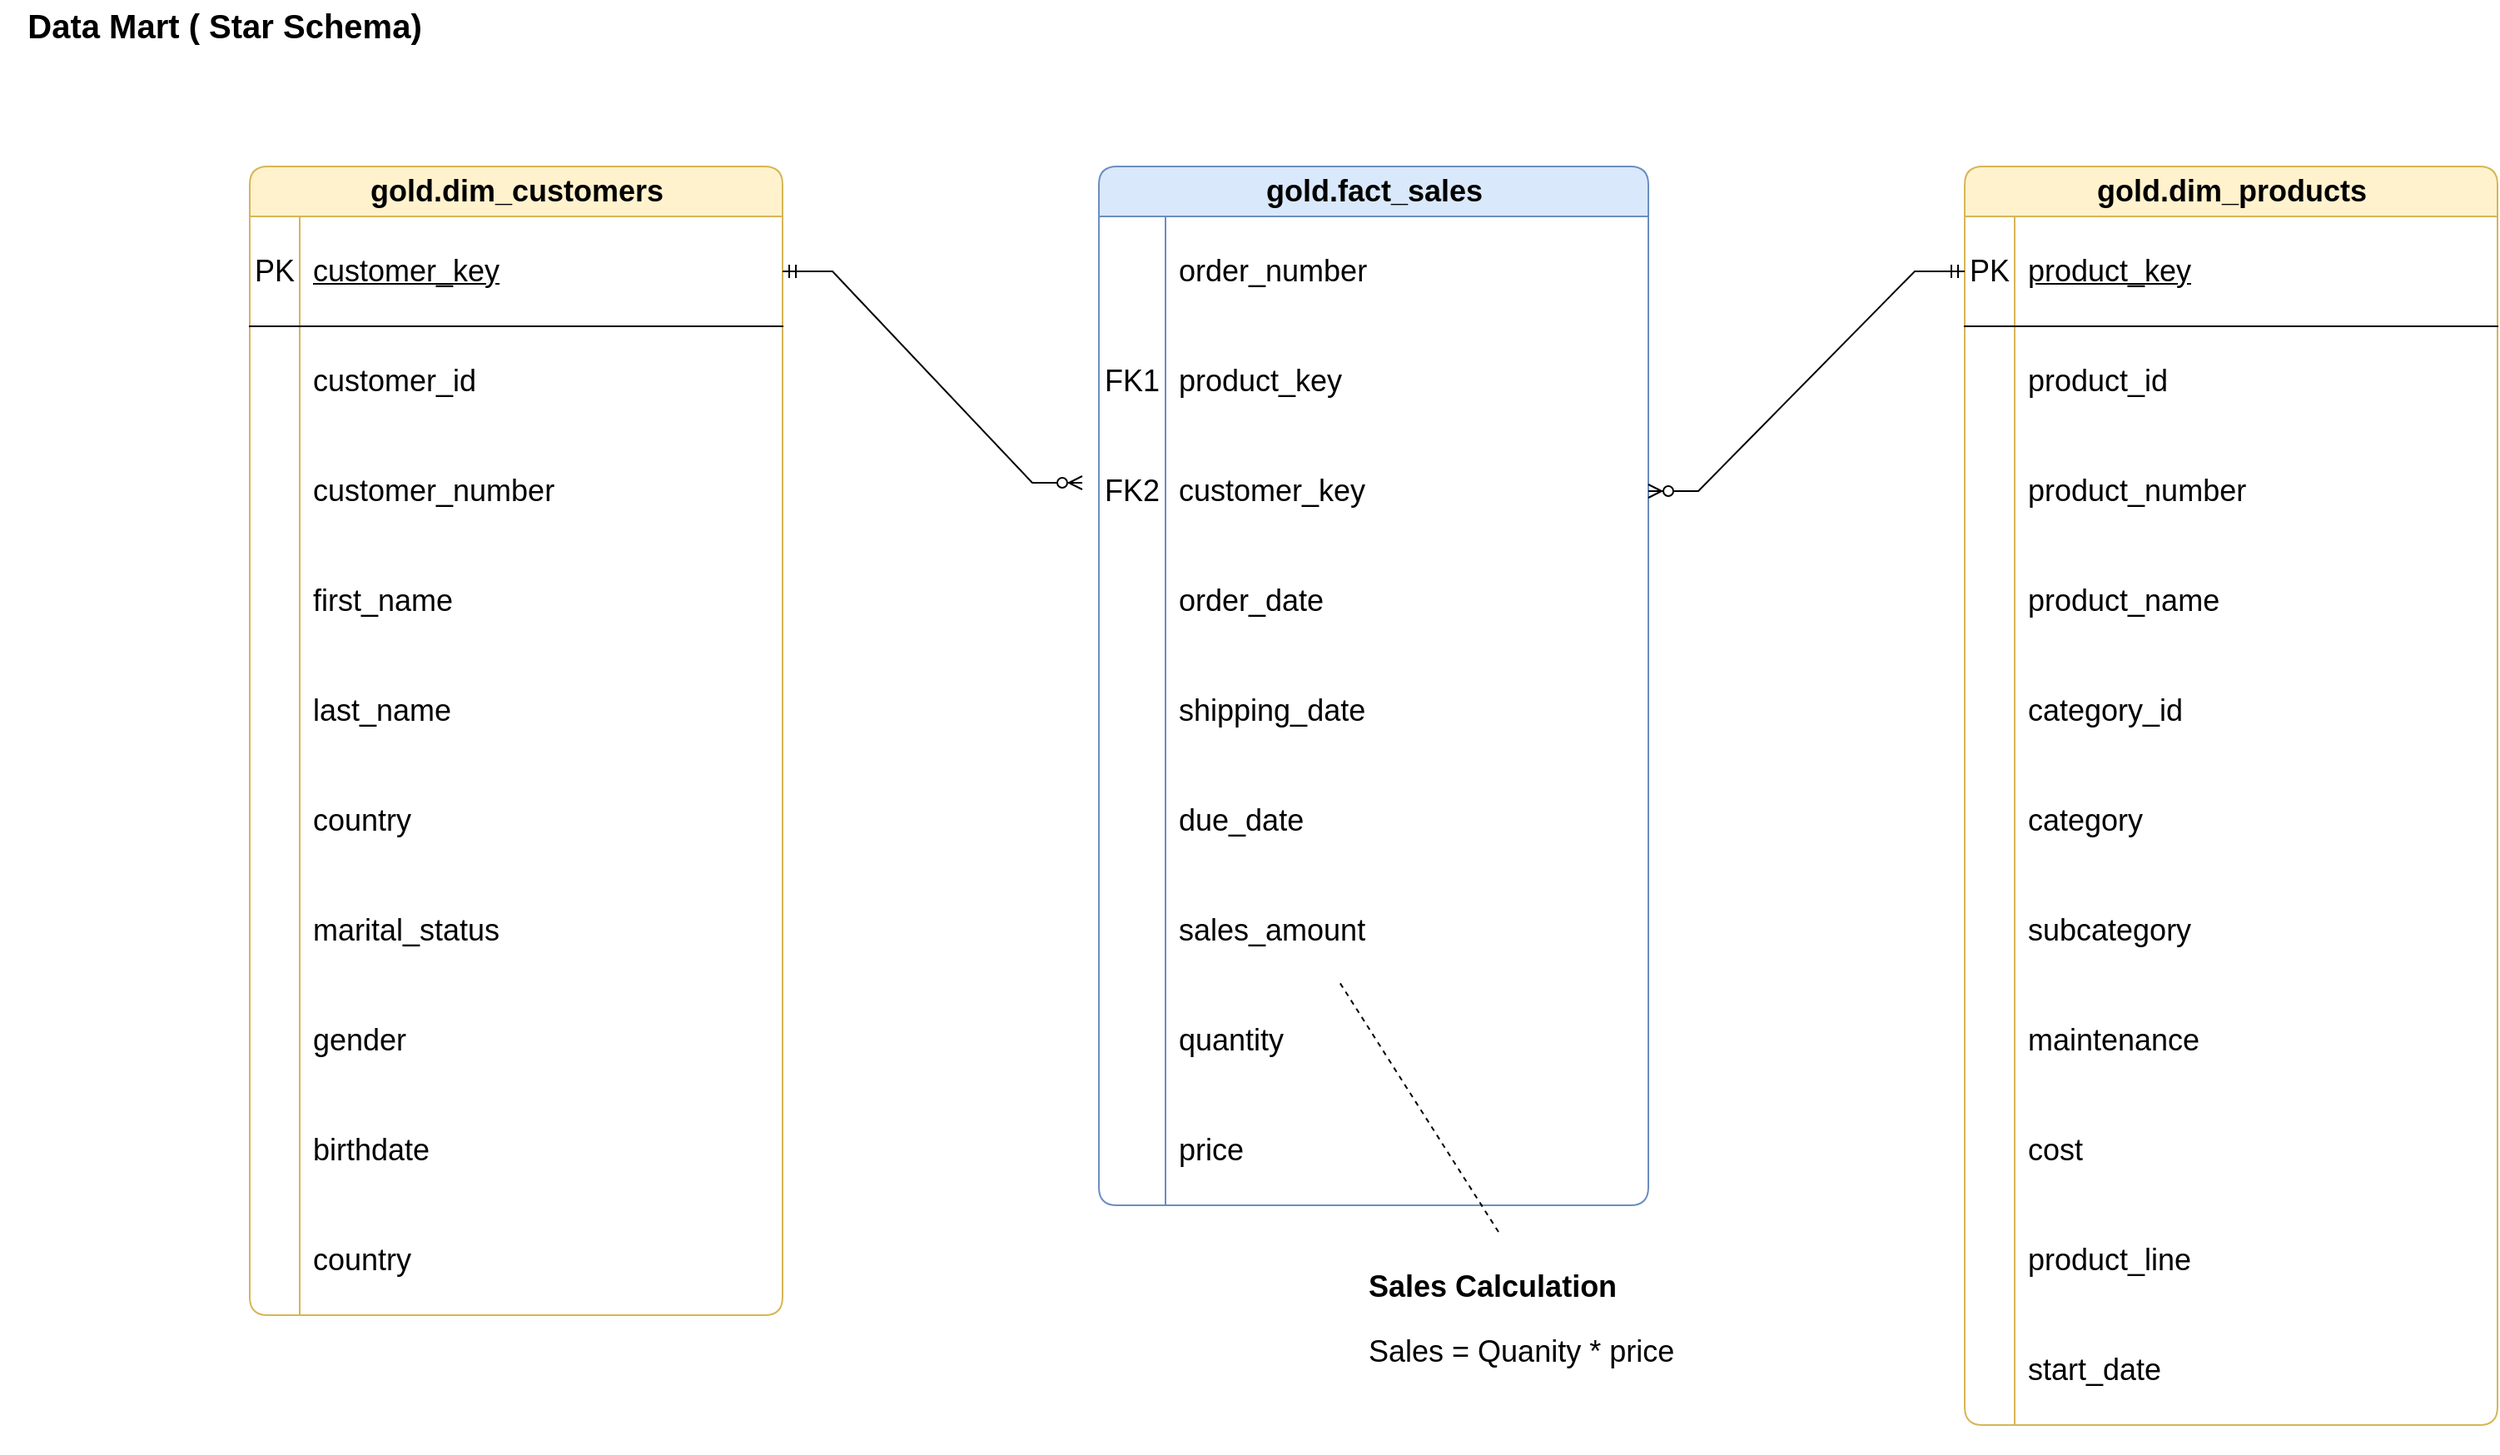 <mxfile version="26.0.9">
  <diagram name="Page-1" id="mB4N_UbFpeSegwJOBOTm">
    <mxGraphModel dx="1569" dy="1171" grid="1" gridSize="10" guides="1" tooltips="1" connect="1" arrows="1" fold="1" page="1" pageScale="1" pageWidth="850" pageHeight="1100" math="0" shadow="0">
      <root>
        <mxCell id="0" />
        <mxCell id="1" parent="0" />
        <mxCell id="svZd6xKUhVE3Qj8_Ypbx-1" value="&lt;font style=&quot;font-size: 20px;&quot;&gt;&lt;b&gt;Data Mart ( Star Schema)&lt;/b&gt;&lt;/font&gt;" style="text;html=1;align=center;verticalAlign=middle;whiteSpace=wrap;rounded=0;" vertex="1" parent="1">
          <mxGeometry x="30" y="40" width="270" height="30" as="geometry" />
        </mxCell>
        <mxCell id="svZd6xKUhVE3Qj8_Ypbx-2" value="gold.dim_customers" style="shape=table;startSize=30;container=1;collapsible=1;childLayout=tableLayout;fixedRows=1;rowLines=0;fontStyle=1;align=center;resizeLast=1;html=1;rounded=1;fillColor=#fff2cc;strokeColor=#d6b656;fontSize=18;arcSize=12;" vertex="1" parent="1">
          <mxGeometry x="180" y="140" width="320" height="690" as="geometry" />
        </mxCell>
        <mxCell id="svZd6xKUhVE3Qj8_Ypbx-3" value="" style="shape=tableRow;horizontal=0;startSize=0;swimlaneHead=0;swimlaneBody=0;fillColor=none;collapsible=0;dropTarget=0;points=[[0,0.5],[1,0.5]];portConstraint=eastwest;top=0;left=0;right=0;bottom=1;fontSize=18;" vertex="1" parent="svZd6xKUhVE3Qj8_Ypbx-2">
          <mxGeometry y="30" width="320" height="66" as="geometry" />
        </mxCell>
        <mxCell id="svZd6xKUhVE3Qj8_Ypbx-4" value="&lt;span style=&quot;font-weight: normal;&quot;&gt;PK&lt;/span&gt;" style="shape=partialRectangle;connectable=0;fillColor=none;top=0;left=0;bottom=0;right=0;fontStyle=1;overflow=hidden;whiteSpace=wrap;html=1;fontSize=18;" vertex="1" parent="svZd6xKUhVE3Qj8_Ypbx-3">
          <mxGeometry width="30" height="66" as="geometry">
            <mxRectangle width="30" height="66" as="alternateBounds" />
          </mxGeometry>
        </mxCell>
        <mxCell id="svZd6xKUhVE3Qj8_Ypbx-5" value="&lt;span style=&quot;font-weight: normal;&quot;&gt;customer_key&lt;/span&gt;" style="shape=partialRectangle;connectable=0;fillColor=none;top=0;left=0;bottom=0;right=0;align=left;spacingLeft=6;fontStyle=5;overflow=hidden;whiteSpace=wrap;html=1;fontSize=18;" vertex="1" parent="svZd6xKUhVE3Qj8_Ypbx-3">
          <mxGeometry x="30" width="290" height="66" as="geometry">
            <mxRectangle width="290" height="66" as="alternateBounds" />
          </mxGeometry>
        </mxCell>
        <mxCell id="svZd6xKUhVE3Qj8_Ypbx-6" value="" style="shape=tableRow;horizontal=0;startSize=0;swimlaneHead=0;swimlaneBody=0;fillColor=none;collapsible=0;dropTarget=0;points=[[0,0.5],[1,0.5]];portConstraint=eastwest;top=0;left=0;right=0;bottom=0;fontSize=18;" vertex="1" parent="svZd6xKUhVE3Qj8_Ypbx-2">
          <mxGeometry y="96" width="320" height="66" as="geometry" />
        </mxCell>
        <mxCell id="svZd6xKUhVE3Qj8_Ypbx-7" value="" style="shape=partialRectangle;connectable=0;fillColor=none;top=0;left=0;bottom=0;right=0;editable=1;overflow=hidden;whiteSpace=wrap;html=1;fontSize=18;" vertex="1" parent="svZd6xKUhVE3Qj8_Ypbx-6">
          <mxGeometry width="30" height="66" as="geometry">
            <mxRectangle width="30" height="66" as="alternateBounds" />
          </mxGeometry>
        </mxCell>
        <mxCell id="svZd6xKUhVE3Qj8_Ypbx-8" value="customer_id" style="shape=partialRectangle;connectable=0;fillColor=none;top=0;left=0;bottom=0;right=0;align=left;spacingLeft=6;overflow=hidden;whiteSpace=wrap;html=1;fontSize=18;" vertex="1" parent="svZd6xKUhVE3Qj8_Ypbx-6">
          <mxGeometry x="30" width="290" height="66" as="geometry">
            <mxRectangle width="290" height="66" as="alternateBounds" />
          </mxGeometry>
        </mxCell>
        <mxCell id="svZd6xKUhVE3Qj8_Ypbx-9" value="" style="shape=tableRow;horizontal=0;startSize=0;swimlaneHead=0;swimlaneBody=0;fillColor=none;collapsible=0;dropTarget=0;points=[[0,0.5],[1,0.5]];portConstraint=eastwest;top=0;left=0;right=0;bottom=0;fontSize=18;" vertex="1" parent="svZd6xKUhVE3Qj8_Ypbx-2">
          <mxGeometry y="162" width="320" height="66" as="geometry" />
        </mxCell>
        <mxCell id="svZd6xKUhVE3Qj8_Ypbx-10" value="" style="shape=partialRectangle;connectable=0;fillColor=none;top=0;left=0;bottom=0;right=0;editable=1;overflow=hidden;whiteSpace=wrap;html=1;fontSize=18;" vertex="1" parent="svZd6xKUhVE3Qj8_Ypbx-9">
          <mxGeometry width="30" height="66" as="geometry">
            <mxRectangle width="30" height="66" as="alternateBounds" />
          </mxGeometry>
        </mxCell>
        <mxCell id="svZd6xKUhVE3Qj8_Ypbx-11" value="customer_number" style="shape=partialRectangle;connectable=0;fillColor=none;top=0;left=0;bottom=0;right=0;align=left;spacingLeft=6;overflow=hidden;whiteSpace=wrap;html=1;fontSize=18;" vertex="1" parent="svZd6xKUhVE3Qj8_Ypbx-9">
          <mxGeometry x="30" width="290" height="66" as="geometry">
            <mxRectangle width="290" height="66" as="alternateBounds" />
          </mxGeometry>
        </mxCell>
        <mxCell id="svZd6xKUhVE3Qj8_Ypbx-12" value="" style="shape=tableRow;horizontal=0;startSize=0;swimlaneHead=0;swimlaneBody=0;fillColor=none;collapsible=0;dropTarget=0;points=[[0,0.5],[1,0.5]];portConstraint=eastwest;top=0;left=0;right=0;bottom=0;fontSize=18;" vertex="1" parent="svZd6xKUhVE3Qj8_Ypbx-2">
          <mxGeometry y="228" width="320" height="66" as="geometry" />
        </mxCell>
        <mxCell id="svZd6xKUhVE3Qj8_Ypbx-13" value="" style="shape=partialRectangle;connectable=0;fillColor=none;top=0;left=0;bottom=0;right=0;editable=1;overflow=hidden;whiteSpace=wrap;html=1;fontSize=18;" vertex="1" parent="svZd6xKUhVE3Qj8_Ypbx-12">
          <mxGeometry width="30" height="66" as="geometry">
            <mxRectangle width="30" height="66" as="alternateBounds" />
          </mxGeometry>
        </mxCell>
        <mxCell id="svZd6xKUhVE3Qj8_Ypbx-14" value="first_name" style="shape=partialRectangle;connectable=0;fillColor=none;top=0;left=0;bottom=0;right=0;align=left;spacingLeft=6;overflow=hidden;whiteSpace=wrap;html=1;fontSize=18;" vertex="1" parent="svZd6xKUhVE3Qj8_Ypbx-12">
          <mxGeometry x="30" width="290" height="66" as="geometry">
            <mxRectangle width="290" height="66" as="alternateBounds" />
          </mxGeometry>
        </mxCell>
        <mxCell id="svZd6xKUhVE3Qj8_Ypbx-15" value="" style="shape=tableRow;horizontal=0;startSize=0;swimlaneHead=0;swimlaneBody=0;fillColor=none;collapsible=0;dropTarget=0;points=[[0,0.5],[1,0.5]];portConstraint=eastwest;top=0;left=0;right=0;bottom=0;fontSize=18;" vertex="1" parent="svZd6xKUhVE3Qj8_Ypbx-2">
          <mxGeometry y="294" width="320" height="66" as="geometry" />
        </mxCell>
        <mxCell id="svZd6xKUhVE3Qj8_Ypbx-16" value="" style="shape=partialRectangle;connectable=0;fillColor=none;top=0;left=0;bottom=0;right=0;editable=1;overflow=hidden;whiteSpace=wrap;html=1;fontSize=18;" vertex="1" parent="svZd6xKUhVE3Qj8_Ypbx-15">
          <mxGeometry width="30" height="66" as="geometry">
            <mxRectangle width="30" height="66" as="alternateBounds" />
          </mxGeometry>
        </mxCell>
        <mxCell id="svZd6xKUhVE3Qj8_Ypbx-17" value="last_name" style="shape=partialRectangle;connectable=0;fillColor=none;top=0;left=0;bottom=0;right=0;align=left;spacingLeft=6;overflow=hidden;whiteSpace=wrap;html=1;fontSize=18;" vertex="1" parent="svZd6xKUhVE3Qj8_Ypbx-15">
          <mxGeometry x="30" width="290" height="66" as="geometry">
            <mxRectangle width="290" height="66" as="alternateBounds" />
          </mxGeometry>
        </mxCell>
        <mxCell id="svZd6xKUhVE3Qj8_Ypbx-18" value="" style="shape=tableRow;horizontal=0;startSize=0;swimlaneHead=0;swimlaneBody=0;fillColor=none;collapsible=0;dropTarget=0;points=[[0,0.5],[1,0.5]];portConstraint=eastwest;top=0;left=0;right=0;bottom=0;fontSize=18;" vertex="1" parent="svZd6xKUhVE3Qj8_Ypbx-2">
          <mxGeometry y="360" width="320" height="66" as="geometry" />
        </mxCell>
        <mxCell id="svZd6xKUhVE3Qj8_Ypbx-19" value="" style="shape=partialRectangle;connectable=0;fillColor=none;top=0;left=0;bottom=0;right=0;editable=1;overflow=hidden;whiteSpace=wrap;html=1;fontSize=18;" vertex="1" parent="svZd6xKUhVE3Qj8_Ypbx-18">
          <mxGeometry width="30" height="66" as="geometry">
            <mxRectangle width="30" height="66" as="alternateBounds" />
          </mxGeometry>
        </mxCell>
        <mxCell id="svZd6xKUhVE3Qj8_Ypbx-20" value="country" style="shape=partialRectangle;connectable=0;fillColor=none;top=0;left=0;bottom=0;right=0;align=left;spacingLeft=6;overflow=hidden;whiteSpace=wrap;html=1;fontSize=18;" vertex="1" parent="svZd6xKUhVE3Qj8_Ypbx-18">
          <mxGeometry x="30" width="290" height="66" as="geometry">
            <mxRectangle width="290" height="66" as="alternateBounds" />
          </mxGeometry>
        </mxCell>
        <mxCell id="svZd6xKUhVE3Qj8_Ypbx-21" value="" style="shape=tableRow;horizontal=0;startSize=0;swimlaneHead=0;swimlaneBody=0;fillColor=none;collapsible=0;dropTarget=0;points=[[0,0.5],[1,0.5]];portConstraint=eastwest;top=0;left=0;right=0;bottom=0;fontSize=18;" vertex="1" parent="svZd6xKUhVE3Qj8_Ypbx-2">
          <mxGeometry y="426" width="320" height="66" as="geometry" />
        </mxCell>
        <mxCell id="svZd6xKUhVE3Qj8_Ypbx-22" value="" style="shape=partialRectangle;connectable=0;fillColor=none;top=0;left=0;bottom=0;right=0;editable=1;overflow=hidden;whiteSpace=wrap;html=1;fontSize=18;" vertex="1" parent="svZd6xKUhVE3Qj8_Ypbx-21">
          <mxGeometry width="30" height="66" as="geometry">
            <mxRectangle width="30" height="66" as="alternateBounds" />
          </mxGeometry>
        </mxCell>
        <mxCell id="svZd6xKUhVE3Qj8_Ypbx-23" value="marital_status" style="shape=partialRectangle;connectable=0;fillColor=none;top=0;left=0;bottom=0;right=0;align=left;spacingLeft=6;overflow=hidden;whiteSpace=wrap;html=1;fontSize=18;" vertex="1" parent="svZd6xKUhVE3Qj8_Ypbx-21">
          <mxGeometry x="30" width="290" height="66" as="geometry">
            <mxRectangle width="290" height="66" as="alternateBounds" />
          </mxGeometry>
        </mxCell>
        <mxCell id="svZd6xKUhVE3Qj8_Ypbx-24" value="" style="shape=tableRow;horizontal=0;startSize=0;swimlaneHead=0;swimlaneBody=0;fillColor=none;collapsible=0;dropTarget=0;points=[[0,0.5],[1,0.5]];portConstraint=eastwest;top=0;left=0;right=0;bottom=0;fontSize=18;" vertex="1" parent="svZd6xKUhVE3Qj8_Ypbx-2">
          <mxGeometry y="492" width="320" height="66" as="geometry" />
        </mxCell>
        <mxCell id="svZd6xKUhVE3Qj8_Ypbx-25" value="" style="shape=partialRectangle;connectable=0;fillColor=none;top=0;left=0;bottom=0;right=0;editable=1;overflow=hidden;whiteSpace=wrap;html=1;fontSize=18;" vertex="1" parent="svZd6xKUhVE3Qj8_Ypbx-24">
          <mxGeometry width="30" height="66" as="geometry">
            <mxRectangle width="30" height="66" as="alternateBounds" />
          </mxGeometry>
        </mxCell>
        <mxCell id="svZd6xKUhVE3Qj8_Ypbx-26" value="gender" style="shape=partialRectangle;connectable=0;fillColor=none;top=0;left=0;bottom=0;right=0;align=left;spacingLeft=6;overflow=hidden;whiteSpace=wrap;html=1;fontSize=18;" vertex="1" parent="svZd6xKUhVE3Qj8_Ypbx-24">
          <mxGeometry x="30" width="290" height="66" as="geometry">
            <mxRectangle width="290" height="66" as="alternateBounds" />
          </mxGeometry>
        </mxCell>
        <mxCell id="svZd6xKUhVE3Qj8_Ypbx-27" value="" style="shape=tableRow;horizontal=0;startSize=0;swimlaneHead=0;swimlaneBody=0;fillColor=none;collapsible=0;dropTarget=0;points=[[0,0.5],[1,0.5]];portConstraint=eastwest;top=0;left=0;right=0;bottom=0;fontSize=18;" vertex="1" parent="svZd6xKUhVE3Qj8_Ypbx-2">
          <mxGeometry y="558" width="320" height="66" as="geometry" />
        </mxCell>
        <mxCell id="svZd6xKUhVE3Qj8_Ypbx-28" value="" style="shape=partialRectangle;connectable=0;fillColor=none;top=0;left=0;bottom=0;right=0;editable=1;overflow=hidden;whiteSpace=wrap;html=1;fontSize=18;" vertex="1" parent="svZd6xKUhVE3Qj8_Ypbx-27">
          <mxGeometry width="30" height="66" as="geometry">
            <mxRectangle width="30" height="66" as="alternateBounds" />
          </mxGeometry>
        </mxCell>
        <mxCell id="svZd6xKUhVE3Qj8_Ypbx-29" value="birthdate" style="shape=partialRectangle;connectable=0;fillColor=none;top=0;left=0;bottom=0;right=0;align=left;spacingLeft=6;overflow=hidden;whiteSpace=wrap;html=1;fontSize=18;" vertex="1" parent="svZd6xKUhVE3Qj8_Ypbx-27">
          <mxGeometry x="30" width="290" height="66" as="geometry">
            <mxRectangle width="290" height="66" as="alternateBounds" />
          </mxGeometry>
        </mxCell>
        <mxCell id="svZd6xKUhVE3Qj8_Ypbx-30" value="" style="shape=tableRow;horizontal=0;startSize=0;swimlaneHead=0;swimlaneBody=0;fillColor=none;collapsible=0;dropTarget=0;points=[[0,0.5],[1,0.5]];portConstraint=eastwest;top=0;left=0;right=0;bottom=0;fontSize=18;" vertex="1" parent="svZd6xKUhVE3Qj8_Ypbx-2">
          <mxGeometry y="624" width="320" height="66" as="geometry" />
        </mxCell>
        <mxCell id="svZd6xKUhVE3Qj8_Ypbx-31" value="" style="shape=partialRectangle;connectable=0;fillColor=none;top=0;left=0;bottom=0;right=0;editable=1;overflow=hidden;whiteSpace=wrap;html=1;fontSize=18;" vertex="1" parent="svZd6xKUhVE3Qj8_Ypbx-30">
          <mxGeometry width="30" height="66" as="geometry">
            <mxRectangle width="30" height="66" as="alternateBounds" />
          </mxGeometry>
        </mxCell>
        <mxCell id="svZd6xKUhVE3Qj8_Ypbx-32" value="country" style="shape=partialRectangle;connectable=0;fillColor=none;top=0;left=0;bottom=0;right=0;align=left;spacingLeft=6;overflow=hidden;whiteSpace=wrap;html=1;fontSize=18;" vertex="1" parent="svZd6xKUhVE3Qj8_Ypbx-30">
          <mxGeometry x="30" width="290" height="66" as="geometry">
            <mxRectangle width="290" height="66" as="alternateBounds" />
          </mxGeometry>
        </mxCell>
        <mxCell id="svZd6xKUhVE3Qj8_Ypbx-66" value="gold.dim_products" style="shape=table;startSize=30;container=1;collapsible=1;childLayout=tableLayout;fixedRows=1;rowLines=0;fontStyle=1;align=center;resizeLast=1;html=1;rounded=1;fillColor=#fff2cc;strokeColor=#d6b656;fontSize=18;arcSize=12;" vertex="1" parent="1">
          <mxGeometry x="1210" y="140" width="320" height="756" as="geometry" />
        </mxCell>
        <mxCell id="svZd6xKUhVE3Qj8_Ypbx-67" value="" style="shape=tableRow;horizontal=0;startSize=0;swimlaneHead=0;swimlaneBody=0;fillColor=none;collapsible=0;dropTarget=0;points=[[0,0.5],[1,0.5]];portConstraint=eastwest;top=0;left=0;right=0;bottom=1;fontSize=18;" vertex="1" parent="svZd6xKUhVE3Qj8_Ypbx-66">
          <mxGeometry y="30" width="320" height="66" as="geometry" />
        </mxCell>
        <mxCell id="svZd6xKUhVE3Qj8_Ypbx-68" value="&lt;span style=&quot;font-weight: normal;&quot;&gt;PK&lt;/span&gt;" style="shape=partialRectangle;connectable=0;fillColor=none;top=0;left=0;bottom=0;right=0;fontStyle=1;overflow=hidden;whiteSpace=wrap;html=1;fontSize=18;" vertex="1" parent="svZd6xKUhVE3Qj8_Ypbx-67">
          <mxGeometry width="30" height="66" as="geometry">
            <mxRectangle width="30" height="66" as="alternateBounds" />
          </mxGeometry>
        </mxCell>
        <mxCell id="svZd6xKUhVE3Qj8_Ypbx-69" value="&lt;span style=&quot;font-weight: normal;&quot;&gt;product_key&lt;/span&gt;" style="shape=partialRectangle;connectable=0;fillColor=none;top=0;left=0;bottom=0;right=0;align=left;spacingLeft=6;fontStyle=5;overflow=hidden;whiteSpace=wrap;html=1;fontSize=18;" vertex="1" parent="svZd6xKUhVE3Qj8_Ypbx-67">
          <mxGeometry x="30" width="290" height="66" as="geometry">
            <mxRectangle width="290" height="66" as="alternateBounds" />
          </mxGeometry>
        </mxCell>
        <mxCell id="svZd6xKUhVE3Qj8_Ypbx-70" value="" style="shape=tableRow;horizontal=0;startSize=0;swimlaneHead=0;swimlaneBody=0;fillColor=none;collapsible=0;dropTarget=0;points=[[0,0.5],[1,0.5]];portConstraint=eastwest;top=0;left=0;right=0;bottom=0;fontSize=18;" vertex="1" parent="svZd6xKUhVE3Qj8_Ypbx-66">
          <mxGeometry y="96" width="320" height="66" as="geometry" />
        </mxCell>
        <mxCell id="svZd6xKUhVE3Qj8_Ypbx-71" value="" style="shape=partialRectangle;connectable=0;fillColor=none;top=0;left=0;bottom=0;right=0;editable=1;overflow=hidden;whiteSpace=wrap;html=1;fontSize=18;" vertex="1" parent="svZd6xKUhVE3Qj8_Ypbx-70">
          <mxGeometry width="30" height="66" as="geometry">
            <mxRectangle width="30" height="66" as="alternateBounds" />
          </mxGeometry>
        </mxCell>
        <mxCell id="svZd6xKUhVE3Qj8_Ypbx-72" value="product_id" style="shape=partialRectangle;connectable=0;fillColor=none;top=0;left=0;bottom=0;right=0;align=left;spacingLeft=6;overflow=hidden;whiteSpace=wrap;html=1;fontSize=18;" vertex="1" parent="svZd6xKUhVE3Qj8_Ypbx-70">
          <mxGeometry x="30" width="290" height="66" as="geometry">
            <mxRectangle width="290" height="66" as="alternateBounds" />
          </mxGeometry>
        </mxCell>
        <mxCell id="svZd6xKUhVE3Qj8_Ypbx-73" value="" style="shape=tableRow;horizontal=0;startSize=0;swimlaneHead=0;swimlaneBody=0;fillColor=none;collapsible=0;dropTarget=0;points=[[0,0.5],[1,0.5]];portConstraint=eastwest;top=0;left=0;right=0;bottom=0;fontSize=18;" vertex="1" parent="svZd6xKUhVE3Qj8_Ypbx-66">
          <mxGeometry y="162" width="320" height="66" as="geometry" />
        </mxCell>
        <mxCell id="svZd6xKUhVE3Qj8_Ypbx-74" value="" style="shape=partialRectangle;connectable=0;fillColor=none;top=0;left=0;bottom=0;right=0;editable=1;overflow=hidden;whiteSpace=wrap;html=1;fontSize=18;" vertex="1" parent="svZd6xKUhVE3Qj8_Ypbx-73">
          <mxGeometry width="30" height="66" as="geometry">
            <mxRectangle width="30" height="66" as="alternateBounds" />
          </mxGeometry>
        </mxCell>
        <mxCell id="svZd6xKUhVE3Qj8_Ypbx-75" value="product_number" style="shape=partialRectangle;connectable=0;fillColor=none;top=0;left=0;bottom=0;right=0;align=left;spacingLeft=6;overflow=hidden;whiteSpace=wrap;html=1;fontSize=18;" vertex="1" parent="svZd6xKUhVE3Qj8_Ypbx-73">
          <mxGeometry x="30" width="290" height="66" as="geometry">
            <mxRectangle width="290" height="66" as="alternateBounds" />
          </mxGeometry>
        </mxCell>
        <mxCell id="svZd6xKUhVE3Qj8_Ypbx-76" value="" style="shape=tableRow;horizontal=0;startSize=0;swimlaneHead=0;swimlaneBody=0;fillColor=none;collapsible=0;dropTarget=0;points=[[0,0.5],[1,0.5]];portConstraint=eastwest;top=0;left=0;right=0;bottom=0;fontSize=18;" vertex="1" parent="svZd6xKUhVE3Qj8_Ypbx-66">
          <mxGeometry y="228" width="320" height="66" as="geometry" />
        </mxCell>
        <mxCell id="svZd6xKUhVE3Qj8_Ypbx-77" value="" style="shape=partialRectangle;connectable=0;fillColor=none;top=0;left=0;bottom=0;right=0;editable=1;overflow=hidden;whiteSpace=wrap;html=1;fontSize=18;" vertex="1" parent="svZd6xKUhVE3Qj8_Ypbx-76">
          <mxGeometry width="30" height="66" as="geometry">
            <mxRectangle width="30" height="66" as="alternateBounds" />
          </mxGeometry>
        </mxCell>
        <mxCell id="svZd6xKUhVE3Qj8_Ypbx-78" value="product_name" style="shape=partialRectangle;connectable=0;fillColor=none;top=0;left=0;bottom=0;right=0;align=left;spacingLeft=6;overflow=hidden;whiteSpace=wrap;html=1;fontSize=18;" vertex="1" parent="svZd6xKUhVE3Qj8_Ypbx-76">
          <mxGeometry x="30" width="290" height="66" as="geometry">
            <mxRectangle width="290" height="66" as="alternateBounds" />
          </mxGeometry>
        </mxCell>
        <mxCell id="svZd6xKUhVE3Qj8_Ypbx-79" value="" style="shape=tableRow;horizontal=0;startSize=0;swimlaneHead=0;swimlaneBody=0;fillColor=none;collapsible=0;dropTarget=0;points=[[0,0.5],[1,0.5]];portConstraint=eastwest;top=0;left=0;right=0;bottom=0;fontSize=18;" vertex="1" parent="svZd6xKUhVE3Qj8_Ypbx-66">
          <mxGeometry y="294" width="320" height="66" as="geometry" />
        </mxCell>
        <mxCell id="svZd6xKUhVE3Qj8_Ypbx-80" value="" style="shape=partialRectangle;connectable=0;fillColor=none;top=0;left=0;bottom=0;right=0;editable=1;overflow=hidden;whiteSpace=wrap;html=1;fontSize=18;" vertex="1" parent="svZd6xKUhVE3Qj8_Ypbx-79">
          <mxGeometry width="30" height="66" as="geometry">
            <mxRectangle width="30" height="66" as="alternateBounds" />
          </mxGeometry>
        </mxCell>
        <mxCell id="svZd6xKUhVE3Qj8_Ypbx-81" value="category_id" style="shape=partialRectangle;connectable=0;fillColor=none;top=0;left=0;bottom=0;right=0;align=left;spacingLeft=6;overflow=hidden;whiteSpace=wrap;html=1;fontSize=18;" vertex="1" parent="svZd6xKUhVE3Qj8_Ypbx-79">
          <mxGeometry x="30" width="290" height="66" as="geometry">
            <mxRectangle width="290" height="66" as="alternateBounds" />
          </mxGeometry>
        </mxCell>
        <mxCell id="svZd6xKUhVE3Qj8_Ypbx-82" value="" style="shape=tableRow;horizontal=0;startSize=0;swimlaneHead=0;swimlaneBody=0;fillColor=none;collapsible=0;dropTarget=0;points=[[0,0.5],[1,0.5]];portConstraint=eastwest;top=0;left=0;right=0;bottom=0;fontSize=18;" vertex="1" parent="svZd6xKUhVE3Qj8_Ypbx-66">
          <mxGeometry y="360" width="320" height="66" as="geometry" />
        </mxCell>
        <mxCell id="svZd6xKUhVE3Qj8_Ypbx-83" value="" style="shape=partialRectangle;connectable=0;fillColor=none;top=0;left=0;bottom=0;right=0;editable=1;overflow=hidden;whiteSpace=wrap;html=1;fontSize=18;" vertex="1" parent="svZd6xKUhVE3Qj8_Ypbx-82">
          <mxGeometry width="30" height="66" as="geometry">
            <mxRectangle width="30" height="66" as="alternateBounds" />
          </mxGeometry>
        </mxCell>
        <mxCell id="svZd6xKUhVE3Qj8_Ypbx-84" value="category" style="shape=partialRectangle;connectable=0;fillColor=none;top=0;left=0;bottom=0;right=0;align=left;spacingLeft=6;overflow=hidden;whiteSpace=wrap;html=1;fontSize=18;" vertex="1" parent="svZd6xKUhVE3Qj8_Ypbx-82">
          <mxGeometry x="30" width="290" height="66" as="geometry">
            <mxRectangle width="290" height="66" as="alternateBounds" />
          </mxGeometry>
        </mxCell>
        <mxCell id="svZd6xKUhVE3Qj8_Ypbx-85" value="" style="shape=tableRow;horizontal=0;startSize=0;swimlaneHead=0;swimlaneBody=0;fillColor=none;collapsible=0;dropTarget=0;points=[[0,0.5],[1,0.5]];portConstraint=eastwest;top=0;left=0;right=0;bottom=0;fontSize=18;" vertex="1" parent="svZd6xKUhVE3Qj8_Ypbx-66">
          <mxGeometry y="426" width="320" height="66" as="geometry" />
        </mxCell>
        <mxCell id="svZd6xKUhVE3Qj8_Ypbx-86" value="" style="shape=partialRectangle;connectable=0;fillColor=none;top=0;left=0;bottom=0;right=0;editable=1;overflow=hidden;whiteSpace=wrap;html=1;fontSize=18;" vertex="1" parent="svZd6xKUhVE3Qj8_Ypbx-85">
          <mxGeometry width="30" height="66" as="geometry">
            <mxRectangle width="30" height="66" as="alternateBounds" />
          </mxGeometry>
        </mxCell>
        <mxCell id="svZd6xKUhVE3Qj8_Ypbx-87" value="subcategory" style="shape=partialRectangle;connectable=0;fillColor=none;top=0;left=0;bottom=0;right=0;align=left;spacingLeft=6;overflow=hidden;whiteSpace=wrap;html=1;fontSize=18;" vertex="1" parent="svZd6xKUhVE3Qj8_Ypbx-85">
          <mxGeometry x="30" width="290" height="66" as="geometry">
            <mxRectangle width="290" height="66" as="alternateBounds" />
          </mxGeometry>
        </mxCell>
        <mxCell id="svZd6xKUhVE3Qj8_Ypbx-88" value="" style="shape=tableRow;horizontal=0;startSize=0;swimlaneHead=0;swimlaneBody=0;fillColor=none;collapsible=0;dropTarget=0;points=[[0,0.5],[1,0.5]];portConstraint=eastwest;top=0;left=0;right=0;bottom=0;fontSize=18;" vertex="1" parent="svZd6xKUhVE3Qj8_Ypbx-66">
          <mxGeometry y="492" width="320" height="66" as="geometry" />
        </mxCell>
        <mxCell id="svZd6xKUhVE3Qj8_Ypbx-89" value="" style="shape=partialRectangle;connectable=0;fillColor=none;top=0;left=0;bottom=0;right=0;editable=1;overflow=hidden;whiteSpace=wrap;html=1;fontSize=18;" vertex="1" parent="svZd6xKUhVE3Qj8_Ypbx-88">
          <mxGeometry width="30" height="66" as="geometry">
            <mxRectangle width="30" height="66" as="alternateBounds" />
          </mxGeometry>
        </mxCell>
        <mxCell id="svZd6xKUhVE3Qj8_Ypbx-90" value="maintenance" style="shape=partialRectangle;connectable=0;fillColor=none;top=0;left=0;bottom=0;right=0;align=left;spacingLeft=6;overflow=hidden;whiteSpace=wrap;html=1;fontSize=18;" vertex="1" parent="svZd6xKUhVE3Qj8_Ypbx-88">
          <mxGeometry x="30" width="290" height="66" as="geometry">
            <mxRectangle width="290" height="66" as="alternateBounds" />
          </mxGeometry>
        </mxCell>
        <mxCell id="svZd6xKUhVE3Qj8_Ypbx-91" value="" style="shape=tableRow;horizontal=0;startSize=0;swimlaneHead=0;swimlaneBody=0;fillColor=none;collapsible=0;dropTarget=0;points=[[0,0.5],[1,0.5]];portConstraint=eastwest;top=0;left=0;right=0;bottom=0;fontSize=18;" vertex="1" parent="svZd6xKUhVE3Qj8_Ypbx-66">
          <mxGeometry y="558" width="320" height="66" as="geometry" />
        </mxCell>
        <mxCell id="svZd6xKUhVE3Qj8_Ypbx-92" value="" style="shape=partialRectangle;connectable=0;fillColor=none;top=0;left=0;bottom=0;right=0;editable=1;overflow=hidden;whiteSpace=wrap;html=1;fontSize=18;" vertex="1" parent="svZd6xKUhVE3Qj8_Ypbx-91">
          <mxGeometry width="30" height="66" as="geometry">
            <mxRectangle width="30" height="66" as="alternateBounds" />
          </mxGeometry>
        </mxCell>
        <mxCell id="svZd6xKUhVE3Qj8_Ypbx-93" value="cost" style="shape=partialRectangle;connectable=0;fillColor=none;top=0;left=0;bottom=0;right=0;align=left;spacingLeft=6;overflow=hidden;whiteSpace=wrap;html=1;fontSize=18;" vertex="1" parent="svZd6xKUhVE3Qj8_Ypbx-91">
          <mxGeometry x="30" width="290" height="66" as="geometry">
            <mxRectangle width="290" height="66" as="alternateBounds" />
          </mxGeometry>
        </mxCell>
        <mxCell id="svZd6xKUhVE3Qj8_Ypbx-94" value="" style="shape=tableRow;horizontal=0;startSize=0;swimlaneHead=0;swimlaneBody=0;fillColor=none;collapsible=0;dropTarget=0;points=[[0,0.5],[1,0.5]];portConstraint=eastwest;top=0;left=0;right=0;bottom=0;fontSize=18;" vertex="1" parent="svZd6xKUhVE3Qj8_Ypbx-66">
          <mxGeometry y="624" width="320" height="66" as="geometry" />
        </mxCell>
        <mxCell id="svZd6xKUhVE3Qj8_Ypbx-95" value="" style="shape=partialRectangle;connectable=0;fillColor=none;top=0;left=0;bottom=0;right=0;editable=1;overflow=hidden;whiteSpace=wrap;html=1;fontSize=18;" vertex="1" parent="svZd6xKUhVE3Qj8_Ypbx-94">
          <mxGeometry width="30" height="66" as="geometry">
            <mxRectangle width="30" height="66" as="alternateBounds" />
          </mxGeometry>
        </mxCell>
        <mxCell id="svZd6xKUhVE3Qj8_Ypbx-96" value="product_line" style="shape=partialRectangle;connectable=0;fillColor=none;top=0;left=0;bottom=0;right=0;align=left;spacingLeft=6;overflow=hidden;whiteSpace=wrap;html=1;fontSize=18;" vertex="1" parent="svZd6xKUhVE3Qj8_Ypbx-94">
          <mxGeometry x="30" width="290" height="66" as="geometry">
            <mxRectangle width="290" height="66" as="alternateBounds" />
          </mxGeometry>
        </mxCell>
        <mxCell id="svZd6xKUhVE3Qj8_Ypbx-97" value="" style="shape=tableRow;horizontal=0;startSize=0;swimlaneHead=0;swimlaneBody=0;fillColor=none;collapsible=0;dropTarget=0;points=[[0,0.5],[1,0.5]];portConstraint=eastwest;top=0;left=0;right=0;bottom=0;fontSize=18;" vertex="1" parent="svZd6xKUhVE3Qj8_Ypbx-66">
          <mxGeometry y="690" width="320" height="66" as="geometry" />
        </mxCell>
        <mxCell id="svZd6xKUhVE3Qj8_Ypbx-98" value="" style="shape=partialRectangle;connectable=0;fillColor=none;top=0;left=0;bottom=0;right=0;editable=1;overflow=hidden;whiteSpace=wrap;html=1;fontSize=18;" vertex="1" parent="svZd6xKUhVE3Qj8_Ypbx-97">
          <mxGeometry width="30" height="66" as="geometry">
            <mxRectangle width="30" height="66" as="alternateBounds" />
          </mxGeometry>
        </mxCell>
        <mxCell id="svZd6xKUhVE3Qj8_Ypbx-99" value="start_date" style="shape=partialRectangle;connectable=0;fillColor=none;top=0;left=0;bottom=0;right=0;align=left;spacingLeft=6;overflow=hidden;whiteSpace=wrap;html=1;fontSize=18;" vertex="1" parent="svZd6xKUhVE3Qj8_Ypbx-97">
          <mxGeometry x="30" width="290" height="66" as="geometry">
            <mxRectangle width="290" height="66" as="alternateBounds" />
          </mxGeometry>
        </mxCell>
        <mxCell id="svZd6xKUhVE3Qj8_Ypbx-101" value="gold.fact_sales" style="shape=table;startSize=30;container=1;collapsible=1;childLayout=tableLayout;fixedRows=1;rowLines=0;fontStyle=1;align=center;resizeLast=1;html=1;rounded=1;fillColor=#dae8fc;strokeColor=#6c8ebf;fontSize=18;arcSize=12;" vertex="1" parent="1">
          <mxGeometry x="690" y="140" width="330" height="624" as="geometry" />
        </mxCell>
        <mxCell id="svZd6xKUhVE3Qj8_Ypbx-105" value="" style="shape=tableRow;horizontal=0;startSize=0;swimlaneHead=0;swimlaneBody=0;fillColor=none;collapsible=0;dropTarget=0;points=[[0,0.5],[1,0.5]];portConstraint=eastwest;top=0;left=0;right=0;bottom=0;fontSize=18;" vertex="1" parent="svZd6xKUhVE3Qj8_Ypbx-101">
          <mxGeometry y="30" width="330" height="66" as="geometry" />
        </mxCell>
        <mxCell id="svZd6xKUhVE3Qj8_Ypbx-106" value="" style="shape=partialRectangle;connectable=0;fillColor=none;top=0;left=0;bottom=0;right=0;editable=1;overflow=hidden;whiteSpace=wrap;html=1;fontSize=18;" vertex="1" parent="svZd6xKUhVE3Qj8_Ypbx-105">
          <mxGeometry width="40" height="66" as="geometry">
            <mxRectangle width="40" height="66" as="alternateBounds" />
          </mxGeometry>
        </mxCell>
        <mxCell id="svZd6xKUhVE3Qj8_Ypbx-107" value="order_number" style="shape=partialRectangle;connectable=0;fillColor=none;top=0;left=0;bottom=0;right=0;align=left;spacingLeft=6;overflow=hidden;whiteSpace=wrap;html=1;fontSize=18;" vertex="1" parent="svZd6xKUhVE3Qj8_Ypbx-105">
          <mxGeometry x="40" width="290" height="66" as="geometry">
            <mxRectangle width="290" height="66" as="alternateBounds" />
          </mxGeometry>
        </mxCell>
        <mxCell id="svZd6xKUhVE3Qj8_Ypbx-108" value="" style="shape=tableRow;horizontal=0;startSize=0;swimlaneHead=0;swimlaneBody=0;fillColor=none;collapsible=0;dropTarget=0;points=[[0,0.5],[1,0.5]];portConstraint=eastwest;top=0;left=0;right=0;bottom=0;fontSize=18;" vertex="1" parent="svZd6xKUhVE3Qj8_Ypbx-101">
          <mxGeometry y="96" width="330" height="66" as="geometry" />
        </mxCell>
        <mxCell id="svZd6xKUhVE3Qj8_Ypbx-109" value="FK1" style="shape=partialRectangle;connectable=0;fillColor=none;top=0;left=0;bottom=0;right=0;editable=1;overflow=hidden;whiteSpace=wrap;html=1;fontSize=18;" vertex="1" parent="svZd6xKUhVE3Qj8_Ypbx-108">
          <mxGeometry width="40" height="66" as="geometry">
            <mxRectangle width="40" height="66" as="alternateBounds" />
          </mxGeometry>
        </mxCell>
        <mxCell id="svZd6xKUhVE3Qj8_Ypbx-110" value="product_key" style="shape=partialRectangle;connectable=0;fillColor=none;top=0;left=0;bottom=0;right=0;align=left;spacingLeft=6;overflow=hidden;whiteSpace=wrap;html=1;fontSize=18;" vertex="1" parent="svZd6xKUhVE3Qj8_Ypbx-108">
          <mxGeometry x="40" width="290" height="66" as="geometry">
            <mxRectangle width="290" height="66" as="alternateBounds" />
          </mxGeometry>
        </mxCell>
        <mxCell id="svZd6xKUhVE3Qj8_Ypbx-111" value="" style="shape=tableRow;horizontal=0;startSize=0;swimlaneHead=0;swimlaneBody=0;fillColor=none;collapsible=0;dropTarget=0;points=[[0,0.5],[1,0.5]];portConstraint=eastwest;top=0;left=0;right=0;bottom=0;fontSize=18;" vertex="1" parent="svZd6xKUhVE3Qj8_Ypbx-101">
          <mxGeometry y="162" width="330" height="66" as="geometry" />
        </mxCell>
        <mxCell id="svZd6xKUhVE3Qj8_Ypbx-112" value="FK2" style="shape=partialRectangle;connectable=0;fillColor=none;top=0;left=0;bottom=0;right=0;editable=1;overflow=hidden;whiteSpace=wrap;html=1;fontSize=18;" vertex="1" parent="svZd6xKUhVE3Qj8_Ypbx-111">
          <mxGeometry width="40" height="66" as="geometry">
            <mxRectangle width="40" height="66" as="alternateBounds" />
          </mxGeometry>
        </mxCell>
        <mxCell id="svZd6xKUhVE3Qj8_Ypbx-113" value="customer_key" style="shape=partialRectangle;connectable=0;fillColor=none;top=0;left=0;bottom=0;right=0;align=left;spacingLeft=6;overflow=hidden;whiteSpace=wrap;html=1;fontSize=18;" vertex="1" parent="svZd6xKUhVE3Qj8_Ypbx-111">
          <mxGeometry x="40" width="290" height="66" as="geometry">
            <mxRectangle width="290" height="66" as="alternateBounds" />
          </mxGeometry>
        </mxCell>
        <mxCell id="svZd6xKUhVE3Qj8_Ypbx-114" value="" style="shape=tableRow;horizontal=0;startSize=0;swimlaneHead=0;swimlaneBody=0;fillColor=none;collapsible=0;dropTarget=0;points=[[0,0.5],[1,0.5]];portConstraint=eastwest;top=0;left=0;right=0;bottom=0;fontSize=18;" vertex="1" parent="svZd6xKUhVE3Qj8_Ypbx-101">
          <mxGeometry y="228" width="330" height="66" as="geometry" />
        </mxCell>
        <mxCell id="svZd6xKUhVE3Qj8_Ypbx-115" value="" style="shape=partialRectangle;connectable=0;fillColor=none;top=0;left=0;bottom=0;right=0;editable=1;overflow=hidden;whiteSpace=wrap;html=1;fontSize=18;" vertex="1" parent="svZd6xKUhVE3Qj8_Ypbx-114">
          <mxGeometry width="40" height="66" as="geometry">
            <mxRectangle width="40" height="66" as="alternateBounds" />
          </mxGeometry>
        </mxCell>
        <mxCell id="svZd6xKUhVE3Qj8_Ypbx-116" value="order_date" style="shape=partialRectangle;connectable=0;fillColor=none;top=0;left=0;bottom=0;right=0;align=left;spacingLeft=6;overflow=hidden;whiteSpace=wrap;html=1;fontSize=18;" vertex="1" parent="svZd6xKUhVE3Qj8_Ypbx-114">
          <mxGeometry x="40" width="290" height="66" as="geometry">
            <mxRectangle width="290" height="66" as="alternateBounds" />
          </mxGeometry>
        </mxCell>
        <mxCell id="svZd6xKUhVE3Qj8_Ypbx-117" value="" style="shape=tableRow;horizontal=0;startSize=0;swimlaneHead=0;swimlaneBody=0;fillColor=none;collapsible=0;dropTarget=0;points=[[0,0.5],[1,0.5]];portConstraint=eastwest;top=0;left=0;right=0;bottom=0;fontSize=18;" vertex="1" parent="svZd6xKUhVE3Qj8_Ypbx-101">
          <mxGeometry y="294" width="330" height="66" as="geometry" />
        </mxCell>
        <mxCell id="svZd6xKUhVE3Qj8_Ypbx-118" value="" style="shape=partialRectangle;connectable=0;fillColor=none;top=0;left=0;bottom=0;right=0;editable=1;overflow=hidden;whiteSpace=wrap;html=1;fontSize=18;" vertex="1" parent="svZd6xKUhVE3Qj8_Ypbx-117">
          <mxGeometry width="40" height="66" as="geometry">
            <mxRectangle width="40" height="66" as="alternateBounds" />
          </mxGeometry>
        </mxCell>
        <mxCell id="svZd6xKUhVE3Qj8_Ypbx-119" value="shipping_date" style="shape=partialRectangle;connectable=0;fillColor=none;top=0;left=0;bottom=0;right=0;align=left;spacingLeft=6;overflow=hidden;whiteSpace=wrap;html=1;fontSize=18;" vertex="1" parent="svZd6xKUhVE3Qj8_Ypbx-117">
          <mxGeometry x="40" width="290" height="66" as="geometry">
            <mxRectangle width="290" height="66" as="alternateBounds" />
          </mxGeometry>
        </mxCell>
        <mxCell id="svZd6xKUhVE3Qj8_Ypbx-120" value="" style="shape=tableRow;horizontal=0;startSize=0;swimlaneHead=0;swimlaneBody=0;fillColor=none;collapsible=0;dropTarget=0;points=[[0,0.5],[1,0.5]];portConstraint=eastwest;top=0;left=0;right=0;bottom=0;fontSize=18;" vertex="1" parent="svZd6xKUhVE3Qj8_Ypbx-101">
          <mxGeometry y="360" width="330" height="66" as="geometry" />
        </mxCell>
        <mxCell id="svZd6xKUhVE3Qj8_Ypbx-121" value="" style="shape=partialRectangle;connectable=0;fillColor=none;top=0;left=0;bottom=0;right=0;editable=1;overflow=hidden;whiteSpace=wrap;html=1;fontSize=18;" vertex="1" parent="svZd6xKUhVE3Qj8_Ypbx-120">
          <mxGeometry width="40" height="66" as="geometry">
            <mxRectangle width="40" height="66" as="alternateBounds" />
          </mxGeometry>
        </mxCell>
        <mxCell id="svZd6xKUhVE3Qj8_Ypbx-122" value="due_date" style="shape=partialRectangle;connectable=0;fillColor=none;top=0;left=0;bottom=0;right=0;align=left;spacingLeft=6;overflow=hidden;whiteSpace=wrap;html=1;fontSize=18;" vertex="1" parent="svZd6xKUhVE3Qj8_Ypbx-120">
          <mxGeometry x="40" width="290" height="66" as="geometry">
            <mxRectangle width="290" height="66" as="alternateBounds" />
          </mxGeometry>
        </mxCell>
        <mxCell id="svZd6xKUhVE3Qj8_Ypbx-123" value="" style="shape=tableRow;horizontal=0;startSize=0;swimlaneHead=0;swimlaneBody=0;fillColor=none;collapsible=0;dropTarget=0;points=[[0,0.5],[1,0.5]];portConstraint=eastwest;top=0;left=0;right=0;bottom=0;fontSize=18;" vertex="1" parent="svZd6xKUhVE3Qj8_Ypbx-101">
          <mxGeometry y="426" width="330" height="66" as="geometry" />
        </mxCell>
        <mxCell id="svZd6xKUhVE3Qj8_Ypbx-124" value="" style="shape=partialRectangle;connectable=0;fillColor=none;top=0;left=0;bottom=0;right=0;editable=1;overflow=hidden;whiteSpace=wrap;html=1;fontSize=18;" vertex="1" parent="svZd6xKUhVE3Qj8_Ypbx-123">
          <mxGeometry width="40" height="66" as="geometry">
            <mxRectangle width="40" height="66" as="alternateBounds" />
          </mxGeometry>
        </mxCell>
        <mxCell id="svZd6xKUhVE3Qj8_Ypbx-125" value="sales_amount" style="shape=partialRectangle;connectable=0;fillColor=none;top=0;left=0;bottom=0;right=0;align=left;spacingLeft=6;overflow=hidden;whiteSpace=wrap;html=1;fontSize=18;" vertex="1" parent="svZd6xKUhVE3Qj8_Ypbx-123">
          <mxGeometry x="40" width="290" height="66" as="geometry">
            <mxRectangle width="290" height="66" as="alternateBounds" />
          </mxGeometry>
        </mxCell>
        <mxCell id="svZd6xKUhVE3Qj8_Ypbx-126" value="" style="shape=tableRow;horizontal=0;startSize=0;swimlaneHead=0;swimlaneBody=0;fillColor=none;collapsible=0;dropTarget=0;points=[[0,0.5],[1,0.5]];portConstraint=eastwest;top=0;left=0;right=0;bottom=0;fontSize=18;" vertex="1" parent="svZd6xKUhVE3Qj8_Ypbx-101">
          <mxGeometry y="492" width="330" height="66" as="geometry" />
        </mxCell>
        <mxCell id="svZd6xKUhVE3Qj8_Ypbx-127" value="" style="shape=partialRectangle;connectable=0;fillColor=none;top=0;left=0;bottom=0;right=0;editable=1;overflow=hidden;whiteSpace=wrap;html=1;fontSize=18;" vertex="1" parent="svZd6xKUhVE3Qj8_Ypbx-126">
          <mxGeometry width="40" height="66" as="geometry">
            <mxRectangle width="40" height="66" as="alternateBounds" />
          </mxGeometry>
        </mxCell>
        <mxCell id="svZd6xKUhVE3Qj8_Ypbx-128" value="quantity" style="shape=partialRectangle;connectable=0;fillColor=none;top=0;left=0;bottom=0;right=0;align=left;spacingLeft=6;overflow=hidden;whiteSpace=wrap;html=1;fontSize=18;" vertex="1" parent="svZd6xKUhVE3Qj8_Ypbx-126">
          <mxGeometry x="40" width="290" height="66" as="geometry">
            <mxRectangle width="290" height="66" as="alternateBounds" />
          </mxGeometry>
        </mxCell>
        <mxCell id="svZd6xKUhVE3Qj8_Ypbx-129" value="" style="shape=tableRow;horizontal=0;startSize=0;swimlaneHead=0;swimlaneBody=0;fillColor=none;collapsible=0;dropTarget=0;points=[[0,0.5],[1,0.5]];portConstraint=eastwest;top=0;left=0;right=0;bottom=0;fontSize=18;" vertex="1" parent="svZd6xKUhVE3Qj8_Ypbx-101">
          <mxGeometry y="558" width="330" height="66" as="geometry" />
        </mxCell>
        <mxCell id="svZd6xKUhVE3Qj8_Ypbx-130" value="" style="shape=partialRectangle;connectable=0;fillColor=none;top=0;left=0;bottom=0;right=0;editable=1;overflow=hidden;whiteSpace=wrap;html=1;fontSize=18;" vertex="1" parent="svZd6xKUhVE3Qj8_Ypbx-129">
          <mxGeometry width="40" height="66" as="geometry">
            <mxRectangle width="40" height="66" as="alternateBounds" />
          </mxGeometry>
        </mxCell>
        <mxCell id="svZd6xKUhVE3Qj8_Ypbx-131" value="price" style="shape=partialRectangle;connectable=0;fillColor=none;top=0;left=0;bottom=0;right=0;align=left;spacingLeft=6;overflow=hidden;whiteSpace=wrap;html=1;fontSize=18;" vertex="1" parent="svZd6xKUhVE3Qj8_Ypbx-129">
          <mxGeometry x="40" width="290" height="66" as="geometry">
            <mxRectangle width="290" height="66" as="alternateBounds" />
          </mxGeometry>
        </mxCell>
        <mxCell id="svZd6xKUhVE3Qj8_Ypbx-135" value="" style="edgeStyle=entityRelationEdgeStyle;fontSize=12;html=1;endArrow=ERzeroToMany;startArrow=ERmandOne;rounded=0;exitX=1;exitY=0.5;exitDx=0;exitDy=0;" edge="1" parent="1" source="svZd6xKUhVE3Qj8_Ypbx-3">
          <mxGeometry width="100" height="100" relative="1" as="geometry">
            <mxPoint x="560" y="330" as="sourcePoint" />
            <mxPoint x="680" y="330" as="targetPoint" />
            <Array as="points">
              <mxPoint x="500" y="200" />
            </Array>
          </mxGeometry>
        </mxCell>
        <mxCell id="svZd6xKUhVE3Qj8_Ypbx-136" value="" style="edgeStyle=entityRelationEdgeStyle;fontSize=12;html=1;endArrow=ERzeroToMany;startArrow=ERmandOne;rounded=0;entryX=1;entryY=0.5;entryDx=0;entryDy=0;exitX=0;exitY=0.5;exitDx=0;exitDy=0;" edge="1" parent="1" source="svZd6xKUhVE3Qj8_Ypbx-67" target="svZd6xKUhVE3Qj8_Ypbx-111">
          <mxGeometry width="100" height="100" relative="1" as="geometry">
            <mxPoint x="1110" y="300" as="sourcePoint" />
            <mxPoint x="1210" y="200" as="targetPoint" />
            <Array as="points">
              <mxPoint x="1040" y="290" />
            </Array>
          </mxGeometry>
        </mxCell>
        <mxCell id="svZd6xKUhVE3Qj8_Ypbx-137" value="&lt;h1 style=&quot;margin-top: 0px;&quot;&gt;&lt;font style=&quot;font-size: 18px;&quot;&gt;Sales Calculation&lt;/font&gt;&lt;/h1&gt;&lt;p&gt;&lt;font style=&quot;font-size: 18px;&quot;&gt;Sales = Quanity * price&lt;/font&gt;&lt;/p&gt;" style="text;html=1;whiteSpace=wrap;overflow=hidden;rounded=0;" vertex="1" parent="1">
          <mxGeometry x="850" y="790" width="240" height="120" as="geometry" />
        </mxCell>
        <mxCell id="svZd6xKUhVE3Qj8_Ypbx-138" value="" style="endArrow=none;dashed=1;html=1;rounded=0;entryX=0.436;entryY=0.955;entryDx=0;entryDy=0;entryPerimeter=0;" edge="1" parent="1" target="svZd6xKUhVE3Qj8_Ypbx-123">
          <mxGeometry width="50" height="50" relative="1" as="geometry">
            <mxPoint x="930" y="780" as="sourcePoint" />
            <mxPoint x="860" y="410" as="targetPoint" />
            <Array as="points">
              <mxPoint x="930" y="780" />
            </Array>
          </mxGeometry>
        </mxCell>
      </root>
    </mxGraphModel>
  </diagram>
</mxfile>
